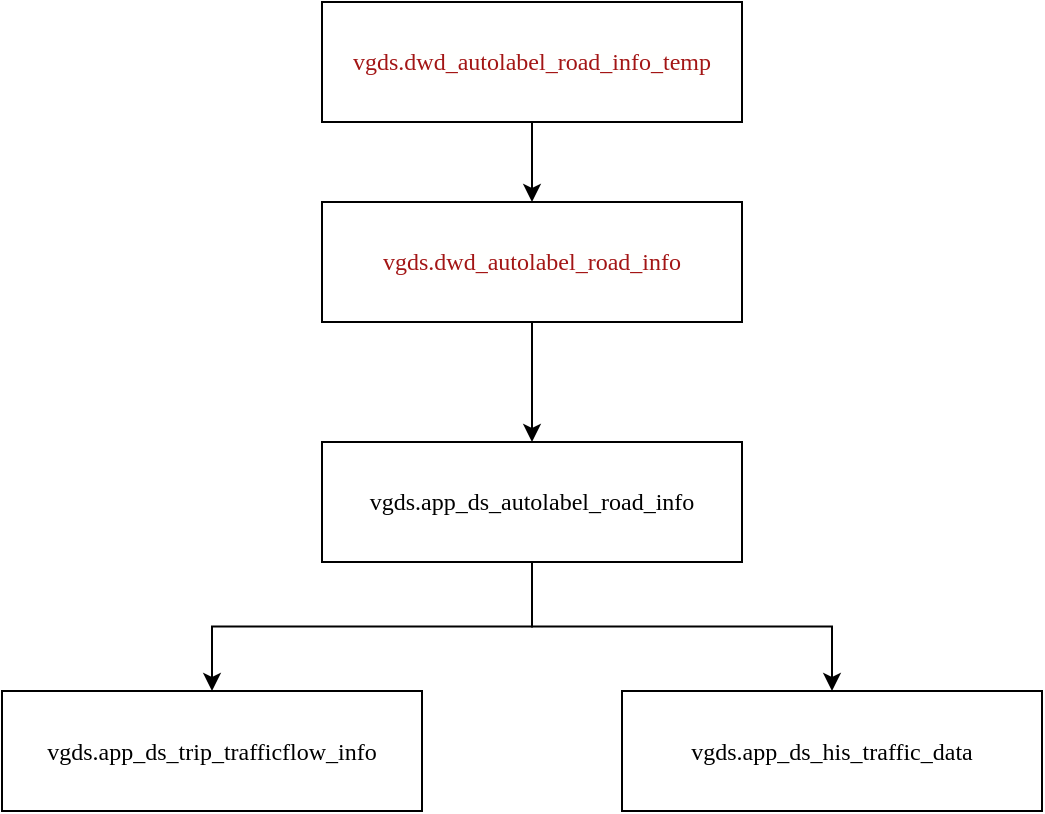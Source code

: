 <mxfile version="20.0.3" type="github">
  <diagram id="PCE04gKSIc9GarCxbXwr" name="Page-1">
    <mxGraphModel dx="424" dy="1091" grid="1" gridSize="10" guides="1" tooltips="1" connect="1" arrows="1" fold="1" page="1" pageScale="1" pageWidth="827" pageHeight="1169" math="0" shadow="0">
      <root>
        <mxCell id="0" />
        <mxCell id="1" parent="0" />
        <mxCell id="QBfM4OdrTJ3WQ4Gd_CfI-7" value="" style="edgeStyle=orthogonalEdgeStyle;rounded=0;orthogonalLoop=1;jettySize=auto;html=1;fontFamily=Times New Roman;fontSize=12;" edge="1" parent="1" source="QBfM4OdrTJ3WQ4Gd_CfI-1" target="QBfM4OdrTJ3WQ4Gd_CfI-4">
          <mxGeometry relative="1" as="geometry" />
        </mxCell>
        <mxCell id="QBfM4OdrTJ3WQ4Gd_CfI-1" value="&lt;div style=&quot;color: rgb(0, 0, 0); background-color: rgb(255, 255, 254); font-size: 12px;&quot;&gt;&lt;div style=&quot;font-size: 12px;&quot;&gt;&lt;span style=&quot;color: rgb(163, 21, 21); font-size: 12px;&quot;&gt;vgds.dwd_autolabel_road_info&lt;/span&gt;&lt;/div&gt;&lt;/div&gt;" style="rounded=0;whiteSpace=wrap;html=1;fontFamily=Times New Roman;fontSize=12;" vertex="1" parent="1">
          <mxGeometry x="350" y="280" width="210" height="60" as="geometry" />
        </mxCell>
        <mxCell id="QBfM4OdrTJ3WQ4Gd_CfI-3" value="" style="edgeStyle=orthogonalEdgeStyle;rounded=0;orthogonalLoop=1;jettySize=auto;html=1;fontFamily=Times New Roman;fontSize=12;" edge="1" parent="1" source="QBfM4OdrTJ3WQ4Gd_CfI-2" target="QBfM4OdrTJ3WQ4Gd_CfI-1">
          <mxGeometry relative="1" as="geometry" />
        </mxCell>
        <mxCell id="QBfM4OdrTJ3WQ4Gd_CfI-2" value="&lt;div style=&quot;color: rgb(0, 0, 0); background-color: rgb(255, 255, 254); font-size: 12px;&quot;&gt;&lt;div style=&quot;font-size: 12px;&quot;&gt;&lt;span style=&quot;color: rgb(163, 21, 21); font-size: 12px;&quot;&gt;vgds.dwd_autolabel_road_info_temp&lt;/span&gt;&lt;/div&gt;&lt;/div&gt;" style="rounded=0;whiteSpace=wrap;html=1;fontFamily=Times New Roman;fontSize=12;" vertex="1" parent="1">
          <mxGeometry x="350" y="180" width="210" height="60" as="geometry" />
        </mxCell>
        <mxCell id="QBfM4OdrTJ3WQ4Gd_CfI-8" style="edgeStyle=orthogonalEdgeStyle;rounded=0;orthogonalLoop=1;jettySize=auto;html=1;exitX=0.5;exitY=1;exitDx=0;exitDy=0;fontFamily=Times New Roman;fontSize=12;" edge="1" parent="1" source="QBfM4OdrTJ3WQ4Gd_CfI-4" target="QBfM4OdrTJ3WQ4Gd_CfI-5">
          <mxGeometry relative="1" as="geometry" />
        </mxCell>
        <mxCell id="QBfM4OdrTJ3WQ4Gd_CfI-9" style="edgeStyle=orthogonalEdgeStyle;rounded=0;orthogonalLoop=1;jettySize=auto;html=1;exitX=0.5;exitY=1;exitDx=0;exitDy=0;entryX=0.5;entryY=0;entryDx=0;entryDy=0;fontFamily=Times New Roman;fontSize=12;" edge="1" parent="1" source="QBfM4OdrTJ3WQ4Gd_CfI-4" target="QBfM4OdrTJ3WQ4Gd_CfI-6">
          <mxGeometry relative="1" as="geometry" />
        </mxCell>
        <mxCell id="QBfM4OdrTJ3WQ4Gd_CfI-4" value="vgds.app_ds_autolabel_road_info" style="rounded=0;whiteSpace=wrap;html=1;fontFamily=Times New Roman;fontSize=12;" vertex="1" parent="1">
          <mxGeometry x="350" y="400" width="210" height="60" as="geometry" />
        </mxCell>
        <mxCell id="QBfM4OdrTJ3WQ4Gd_CfI-5" value="vgds.app_ds_trip_trafficflow_info" style="rounded=0;whiteSpace=wrap;html=1;fontFamily=Times New Roman;fontSize=12;" vertex="1" parent="1">
          <mxGeometry x="190" y="524.5" width="210" height="60" as="geometry" />
        </mxCell>
        <mxCell id="QBfM4OdrTJ3WQ4Gd_CfI-6" value="vgds.app_ds_his_traffic_data" style="rounded=0;whiteSpace=wrap;html=1;fontFamily=Times New Roman;fontSize=12;" vertex="1" parent="1">
          <mxGeometry x="500" y="524.5" width="210" height="60" as="geometry" />
        </mxCell>
      </root>
    </mxGraphModel>
  </diagram>
</mxfile>
